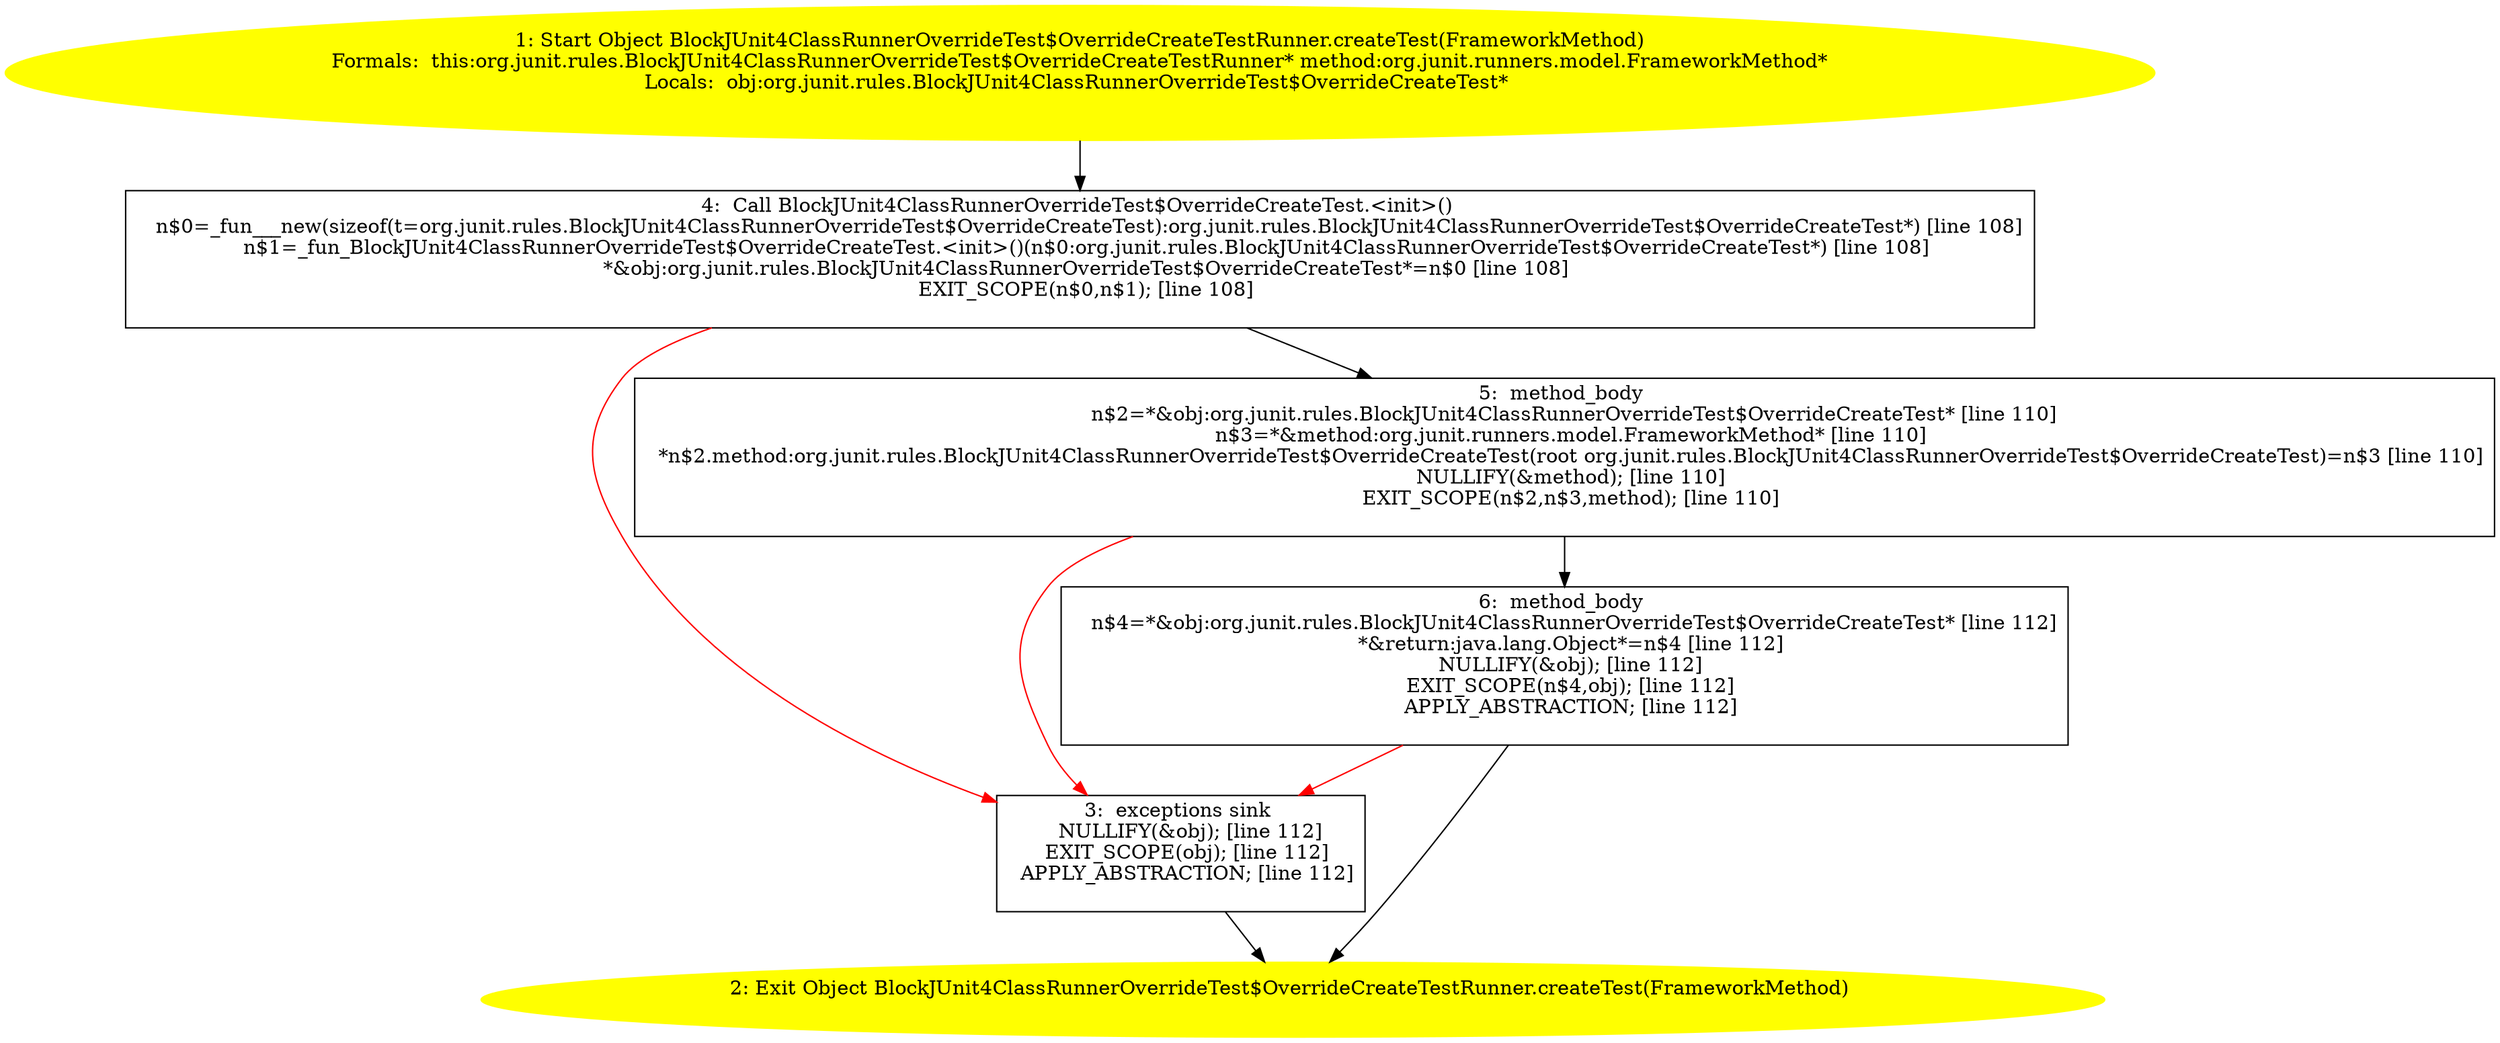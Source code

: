/* @generated */
digraph cfg {
"org.junit.rules.BlockJUnit4ClassRunnerOverrideTest$OverrideCreateTestRunner.createTest(org.junit.run.fcc175a5a46ae0db886be754e2cacb0d_1" [label="1: Start Object BlockJUnit4ClassRunnerOverrideTest$OverrideCreateTestRunner.createTest(FrameworkMethod)\nFormals:  this:org.junit.rules.BlockJUnit4ClassRunnerOverrideTest$OverrideCreateTestRunner* method:org.junit.runners.model.FrameworkMethod*\nLocals:  obj:org.junit.rules.BlockJUnit4ClassRunnerOverrideTest$OverrideCreateTest* \n  " color=yellow style=filled]
	

	 "org.junit.rules.BlockJUnit4ClassRunnerOverrideTest$OverrideCreateTestRunner.createTest(org.junit.run.fcc175a5a46ae0db886be754e2cacb0d_1" -> "org.junit.rules.BlockJUnit4ClassRunnerOverrideTest$OverrideCreateTestRunner.createTest(org.junit.run.fcc175a5a46ae0db886be754e2cacb0d_4" ;
"org.junit.rules.BlockJUnit4ClassRunnerOverrideTest$OverrideCreateTestRunner.createTest(org.junit.run.fcc175a5a46ae0db886be754e2cacb0d_2" [label="2: Exit Object BlockJUnit4ClassRunnerOverrideTest$OverrideCreateTestRunner.createTest(FrameworkMethod) \n  " color=yellow style=filled]
	

"org.junit.rules.BlockJUnit4ClassRunnerOverrideTest$OverrideCreateTestRunner.createTest(org.junit.run.fcc175a5a46ae0db886be754e2cacb0d_3" [label="3:  exceptions sink \n   NULLIFY(&obj); [line 112]\n  EXIT_SCOPE(obj); [line 112]\n  APPLY_ABSTRACTION; [line 112]\n " shape="box"]
	

	 "org.junit.rules.BlockJUnit4ClassRunnerOverrideTest$OverrideCreateTestRunner.createTest(org.junit.run.fcc175a5a46ae0db886be754e2cacb0d_3" -> "org.junit.rules.BlockJUnit4ClassRunnerOverrideTest$OverrideCreateTestRunner.createTest(org.junit.run.fcc175a5a46ae0db886be754e2cacb0d_2" ;
"org.junit.rules.BlockJUnit4ClassRunnerOverrideTest$OverrideCreateTestRunner.createTest(org.junit.run.fcc175a5a46ae0db886be754e2cacb0d_4" [label="4:  Call BlockJUnit4ClassRunnerOverrideTest$OverrideCreateTest.<init>() \n   n$0=_fun___new(sizeof(t=org.junit.rules.BlockJUnit4ClassRunnerOverrideTest$OverrideCreateTest):org.junit.rules.BlockJUnit4ClassRunnerOverrideTest$OverrideCreateTest*) [line 108]\n  n$1=_fun_BlockJUnit4ClassRunnerOverrideTest$OverrideCreateTest.<init>()(n$0:org.junit.rules.BlockJUnit4ClassRunnerOverrideTest$OverrideCreateTest*) [line 108]\n  *&obj:org.junit.rules.BlockJUnit4ClassRunnerOverrideTest$OverrideCreateTest*=n$0 [line 108]\n  EXIT_SCOPE(n$0,n$1); [line 108]\n " shape="box"]
	

	 "org.junit.rules.BlockJUnit4ClassRunnerOverrideTest$OverrideCreateTestRunner.createTest(org.junit.run.fcc175a5a46ae0db886be754e2cacb0d_4" -> "org.junit.rules.BlockJUnit4ClassRunnerOverrideTest$OverrideCreateTestRunner.createTest(org.junit.run.fcc175a5a46ae0db886be754e2cacb0d_5" ;
	 "org.junit.rules.BlockJUnit4ClassRunnerOverrideTest$OverrideCreateTestRunner.createTest(org.junit.run.fcc175a5a46ae0db886be754e2cacb0d_4" -> "org.junit.rules.BlockJUnit4ClassRunnerOverrideTest$OverrideCreateTestRunner.createTest(org.junit.run.fcc175a5a46ae0db886be754e2cacb0d_3" [color="red" ];
"org.junit.rules.BlockJUnit4ClassRunnerOverrideTest$OverrideCreateTestRunner.createTest(org.junit.run.fcc175a5a46ae0db886be754e2cacb0d_5" [label="5:  method_body \n   n$2=*&obj:org.junit.rules.BlockJUnit4ClassRunnerOverrideTest$OverrideCreateTest* [line 110]\n  n$3=*&method:org.junit.runners.model.FrameworkMethod* [line 110]\n  *n$2.method:org.junit.rules.BlockJUnit4ClassRunnerOverrideTest$OverrideCreateTest(root org.junit.rules.BlockJUnit4ClassRunnerOverrideTest$OverrideCreateTest)=n$3 [line 110]\n  NULLIFY(&method); [line 110]\n  EXIT_SCOPE(n$2,n$3,method); [line 110]\n " shape="box"]
	

	 "org.junit.rules.BlockJUnit4ClassRunnerOverrideTest$OverrideCreateTestRunner.createTest(org.junit.run.fcc175a5a46ae0db886be754e2cacb0d_5" -> "org.junit.rules.BlockJUnit4ClassRunnerOverrideTest$OverrideCreateTestRunner.createTest(org.junit.run.fcc175a5a46ae0db886be754e2cacb0d_6" ;
	 "org.junit.rules.BlockJUnit4ClassRunnerOverrideTest$OverrideCreateTestRunner.createTest(org.junit.run.fcc175a5a46ae0db886be754e2cacb0d_5" -> "org.junit.rules.BlockJUnit4ClassRunnerOverrideTest$OverrideCreateTestRunner.createTest(org.junit.run.fcc175a5a46ae0db886be754e2cacb0d_3" [color="red" ];
"org.junit.rules.BlockJUnit4ClassRunnerOverrideTest$OverrideCreateTestRunner.createTest(org.junit.run.fcc175a5a46ae0db886be754e2cacb0d_6" [label="6:  method_body \n   n$4=*&obj:org.junit.rules.BlockJUnit4ClassRunnerOverrideTest$OverrideCreateTest* [line 112]\n  *&return:java.lang.Object*=n$4 [line 112]\n  NULLIFY(&obj); [line 112]\n  EXIT_SCOPE(n$4,obj); [line 112]\n  APPLY_ABSTRACTION; [line 112]\n " shape="box"]
	

	 "org.junit.rules.BlockJUnit4ClassRunnerOverrideTest$OverrideCreateTestRunner.createTest(org.junit.run.fcc175a5a46ae0db886be754e2cacb0d_6" -> "org.junit.rules.BlockJUnit4ClassRunnerOverrideTest$OverrideCreateTestRunner.createTest(org.junit.run.fcc175a5a46ae0db886be754e2cacb0d_2" ;
	 "org.junit.rules.BlockJUnit4ClassRunnerOverrideTest$OverrideCreateTestRunner.createTest(org.junit.run.fcc175a5a46ae0db886be754e2cacb0d_6" -> "org.junit.rules.BlockJUnit4ClassRunnerOverrideTest$OverrideCreateTestRunner.createTest(org.junit.run.fcc175a5a46ae0db886be754e2cacb0d_3" [color="red" ];
}
